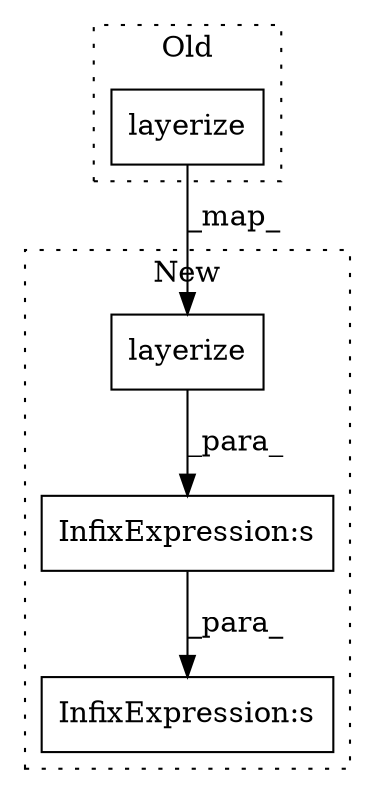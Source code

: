 digraph G {
subgraph cluster0 {
1 [label="layerize" a="32" s="1754,1780" l="9,1" shape="box"];
label = "Old";
style="dotted";
}
subgraph cluster1 {
2 [label="layerize" a="32" s="1800,1826" l="9,1" shape="box"];
3 [label="InfixExpression:s" a="27" s="1858" l="4" shape="box"];
4 [label="InfixExpression:s" a="27" s="1936" l="4" shape="box"];
label = "New";
style="dotted";
}
1 -> 2 [label="_map_"];
2 -> 3 [label="_para_"];
3 -> 4 [label="_para_"];
}